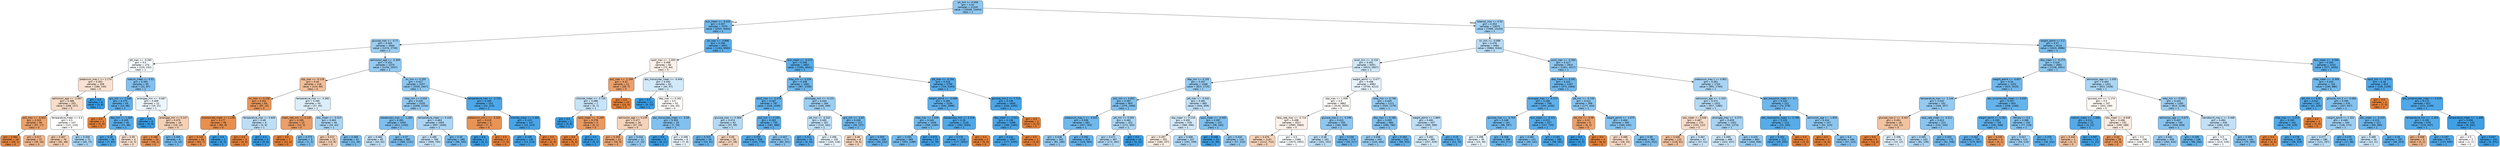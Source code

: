 digraph Tree {
node [shape=box, style="filled, rounded", color="black", fontname="helvetica"] ;
edge [fontname="helvetica"] ;
0 [label="ph_min <= 0.058\ngini = 0.42\nsamples = 21245\nvalue = [10036, 23454]\nclass = 1", fillcolor="#8ec7f0"] ;
1 [label="bun_mean <= -0.443\ngini = 0.337\nsamples = 7570\nvalue = [2537, 9304]\nclass = 1", fillcolor="#6fb8ec"] ;
0 -> 1 [labeldistance=2.5, labelangle=45, headlabel="True"] ;
2 [label="glucose_max <= -0.71\ngini = 0.445\nsamples = 2649\nvalue = [1374, 2739]\nclass = 1", fillcolor="#9ccef2"] ;
1 -> 2 ;
3 [label="ptt_max <= -0.265\ngini = 0.5\nsamples = 274\nvalue = [220, 232]\nclass = 1", fillcolor="#f5fafe"] ;
2 -> 3 ;
4 [label="potassium_max.1 <= 2.174\ngini = 0.492\nsamples = 209\nvalue = [188, 145]\nclass = 0", fillcolor="#f9e2d2"] ;
3 -> 4 ;
5 [label="admission_age <= -2.007\ngini = 0.488\nsamples = 203\nvalue = [188, 137]\nclass = 0", fillcolor="#f8ddc9"] ;
4 -> 5 ;
6 [label="po2_max <= -0.602\ngini = 0.323\nsamples = 56\nvalue = [67, 17]\nclass = 0", fillcolor="#eca16b"] ;
5 -> 6 ;
7 [label="gini = 0.064\nsamples = 19\nvalue = [29, 1]\nclass = 0", fillcolor="#e68540"] ;
6 -> 7 ;
8 [label="gini = 0.417\nsamples = 37\nvalue = [38, 16]\nclass = 0", fillcolor="#f0b68c"] ;
6 -> 8 ;
9 [label="temperature_mean <= 0.4\ngini = 0.5\nsamples = 147\nvalue = [121, 120]\nclass = 0", fillcolor="#fffefd"] ;
5 -> 9 ;
10 [label="gini = 0.467\nsamples = 76\nvalue = [81, 48]\nclass = 0", fillcolor="#f4ccae"] ;
9 -> 10 ;
11 [label="gini = 0.459\nsamples = 71\nvalue = [40, 72]\nclass = 1", fillcolor="#a7d3f3"] ;
9 -> 11 ;
12 [label="gini = 0.0\nsamples = 6\nvalue = [0, 8]\nclass = 1", fillcolor="#399de5"] ;
4 -> 12 ;
13 [label="sodium_mean <= 0.52\ngini = 0.393\nsamples = 65\nvalue = [32, 87]\nclass = 1", fillcolor="#82c1ef"] ;
3 -> 13 ;
14 [label="gcs_min <= -2.546\ngini = 0.275\nsamples = 43\nvalue = [13, 66]\nclass = 1", fillcolor="#60b0ea"] ;
13 -> 14 ;
15 [label="gini = 0.0\nsamples = 1\nvalue = [2, 0]\nclass = 0", fillcolor="#e58139"] ;
14 -> 15 ;
16 [label="dbp_min <= 1.283\ngini = 0.245\nsamples = 42\nvalue = [11, 66]\nclass = 1", fillcolor="#5aade9"] ;
14 -> 16 ;
17 [label="gini = 0.18\nsamples = 38\nvalue = [7, 63]\nclass = 1", fillcolor="#4fa8e8"] ;
16 -> 17 ;
18 [label="gini = 0.49\nsamples = 4\nvalue = [4, 3]\nclass = 0", fillcolor="#f8e0ce"] ;
16 -> 18 ;
19 [label="aniongap_min <= -0.687\ngini = 0.499\nsamples = 22\nvalue = [19, 21]\nclass = 1", fillcolor="#ecf6fd"] ;
13 -> 19 ;
20 [label="gini = 0.0\nsamples = 6\nvalue = [0, 9]\nclass = 1", fillcolor="#399de5"] ;
19 -> 20 ;
21 [label="aniongap_min <= 0.147\ngini = 0.475\nsamples = 16\nvalue = [19, 12]\nclass = 0", fillcolor="#f5d1b6"] ;
19 -> 21 ;
22 [label="gini = 0.198\nsamples = 10\nvalue = [16, 2]\nclass = 0", fillcolor="#e89152"] ;
21 -> 22 ;
23 [label="gini = 0.355\nsamples = 6\nvalue = [3, 10]\nclass = 1", fillcolor="#74baed"] ;
21 -> 23 ;
24 [label="admission_age <= -2.309\ngini = 0.432\nsamples = 2375\nvalue = [1154, 2507]\nclass = 1", fillcolor="#94caf1"] ;
2 -> 24 ;
25 [label="sbp_max <= -0.116\ngini = 0.44\nsamples = 118\nvalue = [124, 60]\nclass = 0", fillcolor="#f2be99"] ;
24 -> 25 ;
26 [label="inr_max <= 0.106\ngini = 0.251\nsamples = 64\nvalue = [87, 15]\nclass = 0", fillcolor="#e9975b"] ;
25 -> 26 ;
27 [label="bicarbonate_mean <= 1.136\ngini = 0.177\nsamples = 58\nvalue = [83, 9]\nclass = 0", fillcolor="#e88f4e"] ;
26 -> 27 ;
28 [label="gini = 0.143\nsamples = 56\nvalue = [83, 7]\nclass = 0", fillcolor="#e78c4a"] ;
27 -> 28 ;
29 [label="gini = 0.0\nsamples = 2\nvalue = [0, 2]\nclass = 1", fillcolor="#399de5"] ;
27 -> 29 ;
30 [label="temperature_max <= 0.609\ngini = 0.48\nsamples = 6\nvalue = [4, 6]\nclass = 1", fillcolor="#bddef6"] ;
26 -> 30 ;
31 [label="gini = 0.0\nsamples = 3\nvalue = [4, 0]\nclass = 0", fillcolor="#e58139"] ;
30 -> 31 ;
32 [label="gini = 0.0\nsamples = 3\nvalue = [0, 6]\nclass = 1", fillcolor="#399de5"] ;
30 -> 32 ;
33 [label="temperature_max <= -0.385\ngini = 0.495\nsamples = 54\nvalue = [37, 45]\nclass = 1", fillcolor="#dceefa"] ;
25 -> 33 ;
34 [label="heart_rate_min <= 0.135\ngini = 0.305\nsamples = 10\nvalue = [13, 3]\nclass = 0", fillcolor="#eb9e67"] ;
33 -> 34 ;
35 [label="gini = 0.0\nsamples = 7\nvalue = [12, 0]\nclass = 0", fillcolor="#e58139"] ;
34 -> 35 ;
36 [label="gini = 0.375\nsamples = 3\nvalue = [1, 3]\nclass = 1", fillcolor="#7bbeee"] ;
34 -> 36 ;
37 [label="wbc_mean <= -0.023\ngini = 0.463\nsamples = 44\nvalue = [24, 42]\nclass = 1", fillcolor="#aad5f4"] ;
33 -> 37 ;
38 [label="gini = 0.472\nsamples = 13\nvalue = [13, 8]\nclass = 0", fillcolor="#f5cfb3"] ;
37 -> 38 ;
39 [label="gini = 0.369\nsamples = 31\nvalue = [11, 34]\nclass = 1", fillcolor="#79bded"] ;
37 -> 39 ;
40 [label="inr_min <= 0.255\ngini = 0.417\nsamples = 2257\nvalue = [1030, 2447]\nclass = 1", fillcolor="#8cc6f0"] ;
24 -> 40 ;
41 [label="mbp_min <= 0.034\ngini = 0.429\nsamples = 2105\nvalue = [1008, 2233]\nclass = 1", fillcolor="#92c9f1"] ;
40 -> 41 ;
42 [label="baseexcess_max <= -1.283\ngini = 0.381\nsamples = 1050\nvalue = [411, 1193]\nclass = 1", fillcolor="#7dbfee"] ;
41 -> 42 ;
43 [label="gini = 0.484\nsamples = 65\nvalue = [43, 62]\nclass = 1", fillcolor="#c2e1f7"] ;
42 -> 43 ;
44 [label="gini = 0.37\nsamples = 985\nvalue = [368, 1131]\nclass = 1", fillcolor="#79bded"] ;
42 -> 44 ;
45 [label="temperature_mean <= 0.428\ngini = 0.463\nsamples = 1055\nvalue = [597, 1040]\nclass = 1", fillcolor="#abd5f4"] ;
41 -> 45 ;
46 [label="gini = 0.485\nsamples = 766\nvalue = [499, 705]\nclass = 1", fillcolor="#c5e2f7"] ;
45 -> 46 ;
47 [label="gini = 0.35\nsamples = 289\nvalue = [98, 335]\nclass = 1", fillcolor="#73baed"] ;
45 -> 47 ;
48 [label="temperature_max <= -2.743\ngini = 0.169\nsamples = 152\nvalue = [22, 214]\nclass = 1", fillcolor="#4da7e8"] ;
40 -> 48 ;
49 [label="potassium_min.1 <= -3.103\ngini = 0.219\nsamples = 5\nvalue = [7, 1]\nclass = 0", fillcolor="#e99355"] ;
48 -> 49 ;
50 [label="gini = 0.0\nsamples = 1\nvalue = [0, 1]\nclass = 1", fillcolor="#399de5"] ;
49 -> 50 ;
51 [label="gini = 0.0\nsamples = 4\nvalue = [7, 0]\nclass = 0", fillcolor="#e58139"] ;
49 -> 51 ;
52 [label="chloride_mean <= 2.359\ngini = 0.123\nsamples = 147\nvalue = [15, 213]\nclass = 1", fillcolor="#47a4e7"] ;
48 -> 52 ;
53 [label="gini = 0.108\nsamples = 145\nvalue = [13, 213]\nclass = 1", fillcolor="#45a3e7"] ;
52 -> 53 ;
54 [label="gini = 0.0\nsamples = 2\nvalue = [2, 0]\nclass = 0", fillcolor="#e58139"] ;
52 -> 54 ;
55 [label="ph_max <= -3.896\ngini = 0.256\nsamples = 4921\nvalue = [1163, 6565]\nclass = 1", fillcolor="#5caeea"] ;
1 -> 55 ;
56 [label="spo2_max <= -1.453\ngini = 0.498\nsamples = 84\nvalue = [72, 64]\nclass = 0", fillcolor="#fcf1e9"] ;
55 -> 56 ;
57 [label="po2_max <= -1.109\ngini = 0.32\nsamples = 21\nvalue = [28, 7]\nclass = 0", fillcolor="#eca06a"] ;
56 -> 57 ;
58 [label="chloride_mean <= -2.729\ngini = 0.486\nsamples = 7\nvalue = [5, 7]\nclass = 1", fillcolor="#c6e3f8"] ;
57 -> 58 ;
59 [label="gini = 0.0\nsamples = 2\nvalue = [0, 6]\nclass = 1", fillcolor="#399de5"] ;
58 -> 59 ;
60 [label="spo2_mean <= -5.269\ngini = 0.278\nsamples = 5\nvalue = [5, 1]\nclass = 0", fillcolor="#ea9a61"] ;
58 -> 60 ;
61 [label="gini = 0.0\nsamples = 4\nvalue = [5, 0]\nclass = 0", fillcolor="#e58139"] ;
60 -> 61 ;
62 [label="gini = 0.0\nsamples = 1\nvalue = [0, 1]\nclass = 1", fillcolor="#399de5"] ;
60 -> 62 ;
63 [label="gini = 0.0\nsamples = 14\nvalue = [23, 0]\nclass = 0", fillcolor="#e58139"] ;
57 -> 63 ;
64 [label="abs_monocytes_mean <= -0.444\ngini = 0.492\nsamples = 63\nvalue = [44, 57]\nclass = 1", fillcolor="#d2e9f9"] ;
56 -> 64 ;
65 [label="gini = 0.0\nsamples = 11\nvalue = [0, 14]\nclass = 1", fillcolor="#399de5"] ;
64 -> 65 ;
66 [label="dbp_max <= 0.261\ngini = 0.5\nsamples = 52\nvalue = [44, 43]\nclass = 0", fillcolor="#fefcfa"] ;
64 -> 66 ;
67 [label="admission_age <= 0.239\ngini = 0.477\nsamples = 34\nvalue = [37, 24]\nclass = 0", fillcolor="#f6d3b9"] ;
66 -> 67 ;
68 [label="gini = 0.355\nsamples = 22\nvalue = [30, 9]\nclass = 0", fillcolor="#eda774"] ;
67 -> 68 ;
69 [label="gini = 0.434\nsamples = 12\nvalue = [7, 15]\nclass = 1", fillcolor="#95cbf1"] ;
67 -> 69 ;
70 [label="abs_monocytes_mean <= -0.09\ngini = 0.393\nsamples = 18\nvalue = [7, 19]\nclass = 1", fillcolor="#82c1ef"] ;
66 -> 70 ;
71 [label="gini = 0.0\nsamples = 9\nvalue = [0, 11]\nclass = 1", fillcolor="#399de5"] ;
70 -> 71 ;
72 [label="gini = 0.498\nsamples = 9\nvalue = [7, 8]\nclass = 1", fillcolor="#e6f3fc"] ;
70 -> 72 ;
73 [label="bun_mean <= -0.272\ngini = 0.246\nsamples = 4837\nvalue = [1091, 6501]\nclass = 1", fillcolor="#5aade9"] ;
55 -> 73 ;
74 [label="mbp_min <= 0.326\ngini = 0.338\nsamples = 1081\nvalue = [367, 1338]\nclass = 1", fillcolor="#6fb8ec"] ;
73 -> 74 ;
75 [label="pco2_max <= -0.479\ngini = 0.287\nsamples = 797\nvalue = [218, 1039]\nclass = 1", fillcolor="#63b2ea"] ;
74 -> 75 ;
76 [label="glucose_max <= 0.369\ngini = 0.474\nsamples = 62\nvalue = [37, 59]\nclass = 1", fillcolor="#b5daf5"] ;
75 -> 76 ;
77 [label="gini = 0.315\nsamples = 34\nvalue = [10, 41]\nclass = 1", fillcolor="#69b5eb"] ;
76 -> 77 ;
78 [label="gini = 0.48\nsamples = 28\nvalue = [27, 18]\nclass = 0", fillcolor="#f6d5bd"] ;
76 -> 78 ;
79 [label="po2_min <= 0.335\ngini = 0.263\nsamples = 735\nvalue = [181, 980]\nclass = 1", fillcolor="#5eafea"] ;
75 -> 79 ;
80 [label="gini = 0.203\nsamples = 558\nvalue = [101, 779]\nclass = 1", fillcolor="#53aae8"] ;
79 -> 80 ;
81 [label="gini = 0.407\nsamples = 177\nvalue = [80, 201]\nclass = 1", fillcolor="#88c4ef"] ;
79 -> 81 ;
82 [label="aniongap_min <= -0.131\ngini = 0.444\nsamples = 284\nvalue = [149, 299]\nclass = 1", fillcolor="#9ccef2"] ;
74 -> 82 ;
83 [label="ptt_min <= -0.542\ngini = 0.482\nsamples = 167\nvalue = [110, 162]\nclass = 1", fillcolor="#bfe0f7"] ;
82 -> 83 ;
84 [label="gini = 0.211\nsamples = 32\nvalue = [6, 44]\nclass = 1", fillcolor="#54aae9"] ;
83 -> 84 ;
85 [label="gini = 0.498\nsamples = 135\nvalue = [104, 118]\nclass = 1", fillcolor="#e8f3fc"] ;
83 -> 85 ;
86 [label="gcs_min <= -3.62\ngini = 0.345\nsamples = 117\nvalue = [39, 137]\nclass = 1", fillcolor="#71b9ec"] ;
82 -> 86 ;
87 [label="gini = 0.48\nsamples = 8\nvalue = [9, 6]\nclass = 0", fillcolor="#f6d5bd"] ;
86 -> 87 ;
88 [label="gini = 0.303\nsamples = 109\nvalue = [30, 131]\nclass = 1", fillcolor="#66b3eb"] ;
86 -> 88 ;
89 [label="ptt_max <= -0.154\ngini = 0.216\nsamples = 3756\nvalue = [724, 5163]\nclass = 1", fillcolor="#55abe9"] ;
73 -> 89 ;
90 [label="weight_admit <= -0.068\ngini = 0.265\nsamples = 2156\nvalue = [540, 2898]\nclass = 1", fillcolor="#5eafea"] ;
89 -> 90 ;
91 [label="mbp_max <= 1.649\ngini = 0.344\nsamples = 1036\nvalue = [358, 1265]\nclass = 1", fillcolor="#71b9ec"] ;
90 -> 91 ;
92 [label="gini = 0.354\nsamples = 983\nvalue = [355, 1189]\nclass = 1", fillcolor="#74baed"] ;
91 -> 92 ;
93 [label="gini = 0.073\nsamples = 53\nvalue = [3, 76]\nclass = 1", fillcolor="#41a1e6"] ;
91 -> 93 ;
94 [label="baseexcess_min <= 3.116\ngini = 0.18\nsamples = 1120\nvalue = [182, 1633]\nclass = 1", fillcolor="#4fa8e8"] ;
90 -> 94 ;
95 [label="gini = 0.176\nsamples = 1118\nvalue = [177, 1633]\nclass = 1", fillcolor="#4ea8e8"] ;
94 -> 95 ;
96 [label="gini = 0.0\nsamples = 2\nvalue = [5, 0]\nclass = 0", fillcolor="#e58139"] ;
94 -> 96 ;
97 [label="glucose_min.2 <= 7.713\ngini = 0.139\nsamples = 1600\nvalue = [184, 2265]\nclass = 1", fillcolor="#49a5e7"] ;
89 -> 97 ;
98 [label="dbp_mean <= 3.551\ngini = 0.136\nsamples = 1598\nvalue = [180, 2265]\nclass = 1", fillcolor="#49a5e7"] ;
97 -> 98 ;
99 [label="gini = 0.134\nsamples = 1597\nvalue = [177, 2265]\nclass = 1", fillcolor="#48a5e7"] ;
98 -> 99 ;
100 [label="gini = 0.0\nsamples = 1\nvalue = [3, 0]\nclass = 0", fillcolor="#e58139"] ;
98 -> 100 ;
101 [label="gini = 0.0\nsamples = 2\nvalue = [4, 0]\nclass = 0", fillcolor="#e58139"] ;
97 -> 101 ;
102 [label="totalco2_max <= 0.02\ngini = 0.453\nsamples = 13675\nvalue = [7499, 14150]\nclass = 1", fillcolor="#a2d1f3"] ;
0 -> 102 [labeldistance=2.5, labelangle=-45, headlabel="False"] ;
103 [label="inr_min <= -0.099\ngini = 0.476\nsamples = 9461\nvalue = [5884, 9164]\nclass = 1", fillcolor="#b8dcf6"] ;
102 -> 103 ;
104 [label="pco2_min <= -0.134\ngini = 0.491\nsamples = 6551\nvalue = [4523, 5937]\nclass = 1", fillcolor="#d0e8f9"] ;
103 -> 104 ;
105 [label="dbp_min <= 0.155\ngini = 0.437\nsamples = 1568\nvalue = [823, 1725]\nclass = 1", fillcolor="#97ccf1"] ;
104 -> 105 ;
106 [label="po2_min <= 0.652\ngini = 0.387\nsamples = 903\nvalue = [379, 1066]\nclass = 1", fillcolor="#7fc0ee"] ;
105 -> 106 ;
107 [label="potassium_max.1 <= -0.631\ngini = 0.336\nsamples = 581\nvalue = [207, 763]\nclass = 1", fillcolor="#6fb8ec"] ;
106 -> 107 ;
108 [label="gini = 0.428\nsamples = 162\nvalue = [81, 180]\nclass = 1", fillcolor="#92c9f1"] ;
107 -> 108 ;
109 [label="gini = 0.292\nsamples = 419\nvalue = [126, 583]\nclass = 1", fillcolor="#64b2eb"] ;
107 -> 109 ;
110 [label="ptt_min <= 0.503\ngini = 0.462\nsamples = 322\nvalue = [172, 303]\nclass = 1", fillcolor="#a9d5f4"] ;
106 -> 110 ;
111 [label="gini = 0.471\nsamples = 307\nvalue = [172, 281]\nclass = 1", fillcolor="#b2d9f5"] ;
110 -> 111 ;
112 [label="gini = 0.0\nsamples = 15\nvalue = [0, 22]\nclass = 1", fillcolor="#399de5"] ;
110 -> 112 ;
113 [label="ptt_max <= -0.345\ngini = 0.481\nsamples = 665\nvalue = [444, 659]\nclass = 1", fillcolor="#bedff7"] ;
105 -> 113 ;
114 [label="sbp_mean <= 0.218\ngini = 0.492\nsamples = 528\nvalue = [386, 496]\nclass = 1", fillcolor="#d3e9f9"] ;
113 -> 114 ;
115 [label="gini = 0.497\nsamples = 201\nvalue = [184, 157]\nclass = 0", fillcolor="#fbede2"] ;
114 -> 115 ;
116 [label="gini = 0.468\nsamples = 327\nvalue = [202, 339]\nclass = 1", fillcolor="#afd7f4"] ;
114 -> 116 ;
117 [label="spo2_mean <= -0.565\ngini = 0.387\nsamples = 137\nvalue = [58, 163]\nclass = 1", fillcolor="#7fc0ee"] ;
113 -> 117 ;
118 [label="gini = 0.048\nsamples = 23\nvalue = [1, 40]\nclass = 1", fillcolor="#3e9fe6"] ;
117 -> 118 ;
119 [label="gini = 0.433\nsamples = 114\nvalue = [57, 123]\nclass = 1", fillcolor="#95caf1"] ;
117 -> 119 ;
120 [label="weight_admit <= 0.477\ngini = 0.498\nsamples = 4983\nvalue = [3700, 4212]\nclass = 1", fillcolor="#e7f3fc"] ;
104 -> 120 ;
121 [label="sbp_max <= 1.509\ngini = 0.5\nsamples = 3862\nvalue = [3145, 3033]\nclass = 0", fillcolor="#fefbf8"] ;
120 -> 121 ;
122 [label="resp_rate_max <= -0.714\ngini = 0.498\nsamples = 3527\nvalue = [2985, 2664]\nclass = 0", fillcolor="#fcf1ea"] ;
121 -> 122 ;
123 [label="gini = 0.476\nsamples = 1141\nvalue = [1112, 712]\nclass = 0", fillcolor="#f6d2b8"] ;
122 -> 123 ;
124 [label="gini = 0.5\nsamples = 2386\nvalue = [1873, 1952]\nclass = 1", fillcolor="#f7fbfe"] ;
122 -> 124 ;
125 [label="glucose_max.2 <= -0.296\ngini = 0.422\nsamples = 335\nvalue = [160, 369]\nclass = 1", fillcolor="#8fc7f0"] ;
121 -> 125 ;
126 [label="gini = 0.48\nsamples = 161\nvalue = [101, 152]\nclass = 1", fillcolor="#bddef6"] ;
125 -> 126 ;
127 [label="gini = 0.336\nsamples = 174\nvalue = [59, 217]\nclass = 1", fillcolor="#6fb8ec"] ;
125 -> 127 ;
128 [label="mbp_min <= 0.746\ngini = 0.435\nsamples = 1121\nvalue = [555, 1179]\nclass = 1", fillcolor="#96cbf1"] ;
120 -> 128 ;
129 [label="dbp_max <= 0.286\ngini = 0.393\nsamples = 684\nvalue = [286, 780]\nclass = 1", fillcolor="#82c1ef"] ;
128 -> 129 ;
130 [label="gini = 0.438\nsamples = 442\nvalue = [220, 460]\nclass = 1", fillcolor="#98ccf1"] ;
129 -> 130 ;
131 [label="gini = 0.283\nsamples = 242\nvalue = [66, 320]\nclass = 1", fillcolor="#62b1ea"] ;
129 -> 131 ;
132 [label="weight_admit <= 1.869\ngini = 0.481\nsamples = 437\nvalue = [269, 399]\nclass = 1", fillcolor="#bedff7"] ;
128 -> 132 ;
133 [label="gini = 0.492\nsamples = 385\nvalue = [257, 329]\nclass = 1", fillcolor="#d4eaf9"] ;
132 -> 133 ;
134 [label="gini = 0.25\nsamples = 52\nvalue = [12, 70]\nclass = 1", fillcolor="#5baee9"] ;
132 -> 134 ;
135 [label="pco2_max <= -0.394\ngini = 0.417\nsamples = 2910\nvalue = [1361, 3227]\nclass = 1", fillcolor="#8dc6f0"] ;
103 -> 135 ;
136 [label="dbp_mean <= 0.291\ngini = 0.322\nsamples = 1167\nvalue = [370, 1464]\nclass = 1", fillcolor="#6bb6ec"] ;
135 -> 136 ;
137 [label="aniongap_max <= -0.373\ngini = 0.266\nsamples = 768\nvalue = [193, 1030]\nclass = 1", fillcolor="#5eafea"] ;
136 -> 137 ;
138 [label="glucose_max <= -0.793\ngini = 0.348\nsamples = 241\nvalue = [86, 297]\nclass = 1", fillcolor="#72b9ed"] ;
137 -> 138 ;
139 [label="gini = 0.498\nsamples = 35\nvalue = [23, 26]\nclass = 1", fillcolor="#e8f4fc"] ;
138 -> 139 ;
140 [label="gini = 0.306\nsamples = 206\nvalue = [63, 271]\nclass = 1", fillcolor="#67b4eb"] ;
138 -> 140 ;
141 [label="bun_mean <= -0.321\ngini = 0.222\nsamples = 527\nvalue = [107, 733]\nclass = 1", fillcolor="#56abe9"] ;
137 -> 141 ;
142 [label="gini = 0.381\nsamples = 131\nvalue = [49, 142]\nclass = 1", fillcolor="#7dbfee"] ;
141 -> 142 ;
143 [label="gini = 0.163\nsamples = 396\nvalue = [58, 591]\nclass = 1", fillcolor="#4ca7e8"] ;
141 -> 143 ;
144 [label="ptt_min <= -0.745\ngini = 0.412\nsamples = 399\nvalue = [177, 434]\nclass = 1", fillcolor="#8ac5f0"] ;
136 -> 144 ;
145 [label="ptt_min <= -0.98\ngini = 0.32\nsamples = 6\nvalue = [8, 2]\nclass = 0", fillcolor="#eca06a"] ;
144 -> 145 ;
146 [label="gini = 0.0\nsamples = 2\nvalue = [0, 2]\nclass = 1", fillcolor="#399de5"] ;
145 -> 146 ;
147 [label="gini = 0.0\nsamples = 4\nvalue = [8, 0]\nclass = 0", fillcolor="#e58139"] ;
145 -> 147 ;
148 [label="weight_admit <= -1.075\ngini = 0.404\nsamples = 393\nvalue = [169, 432]\nclass = 1", fillcolor="#86c3ef"] ;
144 -> 148 ;
149 [label="gini = 0.486\nsamples = 31\nvalue = [28, 20]\nclass = 0", fillcolor="#f8dbc6"] ;
148 -> 149 ;
150 [label="gini = 0.38\nsamples = 362\nvalue = [141, 412]\nclass = 1", fillcolor="#7dbfee"] ;
148 -> 150 ;
151 [label="potassium_max.1 <= 0.801\ngini = 0.461\nsamples = 1743\nvalue = [991, 1763]\nclass = 1", fillcolor="#a8d4f4"] ;
135 -> 151 ;
152 [label="admission_age <= -1.203\ngini = 0.472\nsamples = 1522\nvalue = [917, 1485]\nclass = 1", fillcolor="#b3daf5"] ;
151 -> 152 ;
153 [label="wbc_mean <= 0.046\ngini = 0.487\nsamples = 170\nvalue = [155, 112]\nclass = 0", fillcolor="#f8dcc8"] ;
152 -> 153 ;
154 [label="gini = 0.449\nsamples = 123\nvalue = [118, 61]\nclass = 0", fillcolor="#f2c29f"] ;
153 -> 154 ;
155 [label="gini = 0.487\nsamples = 47\nvalue = [37, 51]\nclass = 1", fillcolor="#c9e4f8"] ;
153 -> 155 ;
156 [label="aniongap_max <= -0.373\ngini = 0.459\nsamples = 1352\nvalue = [762, 1373]\nclass = 1", fillcolor="#a7d3f3"] ;
152 -> 156 ;
157 [label="gini = 0.489\nsamples = 489\nvalue = [322, 437]\nclass = 1", fillcolor="#cbe5f8"] ;
156 -> 157 ;
158 [label="gini = 0.435\nsamples = 863\nvalue = [440, 936]\nclass = 1", fillcolor="#96cbf1"] ;
156 -> 158 ;
159 [label="abs_basophils_mean <= -0.1\ngini = 0.332\nsamples = 221\nvalue = [74, 278]\nclass = 1", fillcolor="#6eb7ec"] ;
151 -> 159 ;
160 [label="abs_neutrophils_mean <= 2.798\ngini = 0.225\nsamples = 114\nvalue = [23, 155]\nclass = 1", fillcolor="#56ace9"] ;
159 -> 160 ;
161 [label="gini = 0.202\nsamples = 112\nvalue = [20, 155]\nclass = 1", fillcolor="#53aae8"] ;
160 -> 161 ;
162 [label="gini = 0.0\nsamples = 2\nvalue = [3, 0]\nclass = 0", fillcolor="#e58139"] ;
160 -> 162 ;
163 [label="admission_age <= -1.856\ngini = 0.414\nsamples = 107\nvalue = [51, 123]\nclass = 1", fillcolor="#8bc6f0"] ;
159 -> 163 ;
164 [label="gini = 0.0\nsamples = 3\nvalue = [4, 0]\nclass = 0", fillcolor="#e58139"] ;
163 -> 164 ;
165 [label="gini = 0.4\nsamples = 104\nvalue = [47, 123]\nclass = 1", fillcolor="#85c2ef"] ;
163 -> 165 ;
166 [label="weight_admit <= 0.2\ngini = 0.37\nsamples = 4214\nvalue = [1615, 4986]\nclass = 1", fillcolor="#79bded"] ;
102 -> 166 ;
167 [label="dbp_mean <= -0.274\ngini = 0.416\nsamples = 2682\nvalue = [1238, 2951]\nclass = 1", fillcolor="#8cc6f0"] ;
166 -> 167 ;
168 [label="weight_admit <= -0.837\ngini = 0.34\nsamples = 1251\nvalue = [423, 1523]\nclass = 1", fillcolor="#70b8ec"] ;
167 -> 168 ;
169 [label="temperature_max <= -1.146\ngini = 0.432\nsamples = 331\nvalue = [165, 357]\nclass = 1", fillcolor="#95caf1"] ;
168 -> 169 ;
170 [label="glucose_max.2 <= -0.407\ngini = 0.451\nsamples = 18\nvalue = [23, 12]\nclass = 0", fillcolor="#f3c3a0"] ;
169 -> 170 ;
171 [label="gini = 0.0\nsamples = 5\nvalue = [13, 0]\nclass = 0", fillcolor="#e58139"] ;
170 -> 171 ;
172 [label="gini = 0.496\nsamples = 13\nvalue = [10, 12]\nclass = 1", fillcolor="#deeffb"] ;
170 -> 172 ;
173 [label="resp_rate_mean <= -0.511\ngini = 0.413\nsamples = 313\nvalue = [142, 345]\nclass = 1", fillcolor="#8ac5f0"] ;
169 -> 173 ;
174 [label="gini = 0.465\nsamples = 143\nvalue = [81, 139]\nclass = 1", fillcolor="#acd6f4"] ;
173 -> 174 ;
175 [label="gini = 0.353\nsamples = 170\nvalue = [61, 206]\nclass = 1", fillcolor="#74baed"] ;
173 -> 175 ;
176 [label="abs_lymphocytes_mean <= 0.033\ngini = 0.297\nsamples = 920\nvalue = [258, 1166]\nclass = 1", fillcolor="#65b3eb"] ;
168 -> 176 ;
177 [label="weight_admit <= 0.192\ngini = 0.269\nsamples = 728\nvalue = [181, 948]\nclass = 1", fillcolor="#5fb0ea"] ;
176 -> 177 ;
178 [label="gini = 0.263\nsamples = 725\nvalue = [175, 947]\nclass = 1", fillcolor="#5eafea"] ;
177 -> 178 ;
179 [label="gini = 0.245\nsamples = 3\nvalue = [6, 1]\nclass = 0", fillcolor="#e9965a"] ;
177 -> 179 ;
180 [label="female <= 0.5\ngini = 0.386\nsamples = 192\nvalue = [77, 218]\nclass = 1", fillcolor="#7fc0ee"] ;
176 -> 180 ;
181 [label="gini = 0.447\nsamples = 115\nvalue = [59, 116]\nclass = 1", fillcolor="#9ecff2"] ;
180 -> 181 ;
182 [label="gini = 0.255\nsamples = 77\nvalue = [18, 102]\nclass = 1", fillcolor="#5caeea"] ;
180 -> 182 ;
183 [label="admission_age <= -1.035\ngini = 0.463\nsamples = 1431\nvalue = [815, 1428]\nclass = 1", fillcolor="#aad5f4"] ;
167 -> 183 ;
184 [label="glucose_min <= -1.174\ngini = 0.5\nsamples = 247\nvalue = [202, 190]\nclass = 0", fillcolor="#fdf8f3"] ;
183 -> 184 ;
185 [label="sodium_mean <= -1.088\ngini = 0.211\nsamples = 15\nvalue = [3, 22]\nclass = 1", fillcolor="#54aae9"] ;
184 -> 185 ;
186 [label="gini = 0.444\nsamples = 2\nvalue = [2, 1]\nclass = 0", fillcolor="#f2c09c"] ;
185 -> 186 ;
187 [label="gini = 0.087\nsamples = 13\nvalue = [1, 21]\nclass = 1", fillcolor="#42a2e6"] ;
185 -> 187 ;
188 [label="wbc_mean <= -0.648\ngini = 0.496\nsamples = 232\nvalue = [199, 168]\nclass = 0", fillcolor="#fbebe0"] ;
184 -> 188 ;
189 [label="gini = 0.26\nsamples = 26\nvalue = [33, 6]\nclass = 0", fillcolor="#ea985d"] ;
188 -> 189 ;
190 [label="gini = 0.5\nsamples = 206\nvalue = [166, 162]\nclass = 0", fillcolor="#fefcfa"] ;
188 -> 190 ;
191 [label="mbp_min <= 0.581\ngini = 0.443\nsamples = 1184\nvalue = [613, 1238]\nclass = 1", fillcolor="#9bcef2"] ;
183 -> 191 ;
192 [label="admission_age <= 0.675\ngini = 0.407\nsamples = 745\nvalue = [329, 828]\nclass = 1", fillcolor="#88c4ef"] ;
191 -> 192 ;
193 [label="gini = 0.442\nsamples = 509\nvalue = [263, 534]\nclass = 1", fillcolor="#9bcdf2"] ;
192 -> 193 ;
194 [label="gini = 0.299\nsamples = 236\nvalue = [66, 294]\nclass = 1", fillcolor="#65b3eb"] ;
192 -> 194 ;
195 [label="hematocrit_max.1 <= 0.468\ngini = 0.484\nsamples = 439\nvalue = [284, 410]\nclass = 1", fillcolor="#c2e1f7"] ;
191 -> 195 ;
196 [label="gini = 0.5\nsamples = 278\nvalue = [214, 226]\nclass = 1", fillcolor="#f4fafe"] ;
195 -> 196 ;
197 [label="gini = 0.399\nsamples = 161\nvalue = [70, 184]\nclass = 1", fillcolor="#84c2ef"] ;
195 -> 197 ;
198 [label="bun_mean <= -0.394\ngini = 0.264\nsamples = 1532\nvalue = [377, 2035]\nclass = 1", fillcolor="#5eafea"] ;
166 -> 198 ;
199 [label="mbp_mean <= -0.308\ngini = 0.343\nsamples = 718\nvalue = [249, 886]\nclass = 1", fillcolor="#71b9ec"] ;
198 -> 199 ;
200 [label="ptt_min <= 4.06\ngini = 0.201\nsamples = 242\nvalue = [42, 329]\nclass = 1", fillcolor="#52aae8"] ;
199 -> 200 ;
201 [label="mbp_max <= -1.213\ngini = 0.193\nsamples = 241\nvalue = [40, 329]\nclass = 1", fillcolor="#51a9e8"] ;
200 -> 201 ;
202 [label="gini = 0.0\nsamples = 3\nvalue = [4, 0]\nclass = 0", fillcolor="#e58139"] ;
201 -> 202 ;
203 [label="gini = 0.178\nsamples = 238\nvalue = [36, 329]\nclass = 1", fillcolor="#4fa8e8"] ;
201 -> 203 ;
204 [label="gini = 0.0\nsamples = 1\nvalue = [2, 0]\nclass = 0", fillcolor="#e58139"] ;
200 -> 204 ;
205 [label="glucose_min.2 <= -0.066\ngini = 0.395\nsamples = 476\nvalue = [207, 557]\nclass = 1", fillcolor="#83c1ef"] ;
199 -> 205 ;
206 [label="weight_admit <= 1.322\ngini = 0.446\nsamples = 249\nvalue = [138, 273]\nclass = 1", fillcolor="#9dcff2"] ;
205 -> 206 ;
207 [label="gini = 0.477\nsamples = 186\nvalue = [121, 187]\nclass = 1", fillcolor="#b9dcf6"] ;
206 -> 207 ;
208 [label="gini = 0.276\nsamples = 63\nvalue = [17, 86]\nclass = 1", fillcolor="#60b0ea"] ;
206 -> 208 ;
209 [label="wbc_mean <= -0.424\ngini = 0.315\nsamples = 227\nvalue = [69, 284]\nclass = 1", fillcolor="#69b5eb"] ;
205 -> 209 ;
210 [label="gini = 0.489\nsamples = 40\nvalue = [23, 31]\nclass = 1", fillcolor="#cce6f8"] ;
209 -> 210 ;
211 [label="gini = 0.26\nsamples = 187\nvalue = [46, 253]\nclass = 1", fillcolor="#5dafea"] ;
209 -> 211 ;
212 [label="spo2_min <= -6.574\ngini = 0.18\nsamples = 814\nvalue = [128, 1149]\nclass = 1", fillcolor="#4fa8e8"] ;
198 -> 212 ;
213 [label="gini = 0.0\nsamples = 3\nvalue = [7, 0]\nclass = 0", fillcolor="#e58139"] ;
212 -> 213 ;
214 [label="abs_lymphocytes_mean <= 0.019\ngini = 0.172\nsamples = 811\nvalue = [121, 1149]\nclass = 1", fillcolor="#4ea7e8"] ;
212 -> 214 ;
215 [label="temperature_min <= -2.493\ngini = 0.193\nsamples = 678\nvalue = [115, 947]\nclass = 1", fillcolor="#51a9e8"] ;
214 -> 215 ;
216 [label="gini = 0.408\nsamples = 5\nvalue = [5, 2]\nclass = 0", fillcolor="#efb388"] ;
215 -> 216 ;
217 [label="gini = 0.187\nsamples = 673\nvalue = [110, 945]\nclass = 1", fillcolor="#50a8e8"] ;
215 -> 217 ;
218 [label="temperature_mean <= -1.308\ngini = 0.056\nsamples = 133\nvalue = [6, 202]\nclass = 1", fillcolor="#3fa0e6"] ;
214 -> 218 ;
219 [label="gini = 0.5\nsamples = 2\nvalue = [1, 1]\nclass = 0", fillcolor="#ffffff"] ;
218 -> 219 ;
220 [label="gini = 0.047\nsamples = 131\nvalue = [5, 201]\nclass = 1", fillcolor="#3e9fe6"] ;
218 -> 220 ;
}